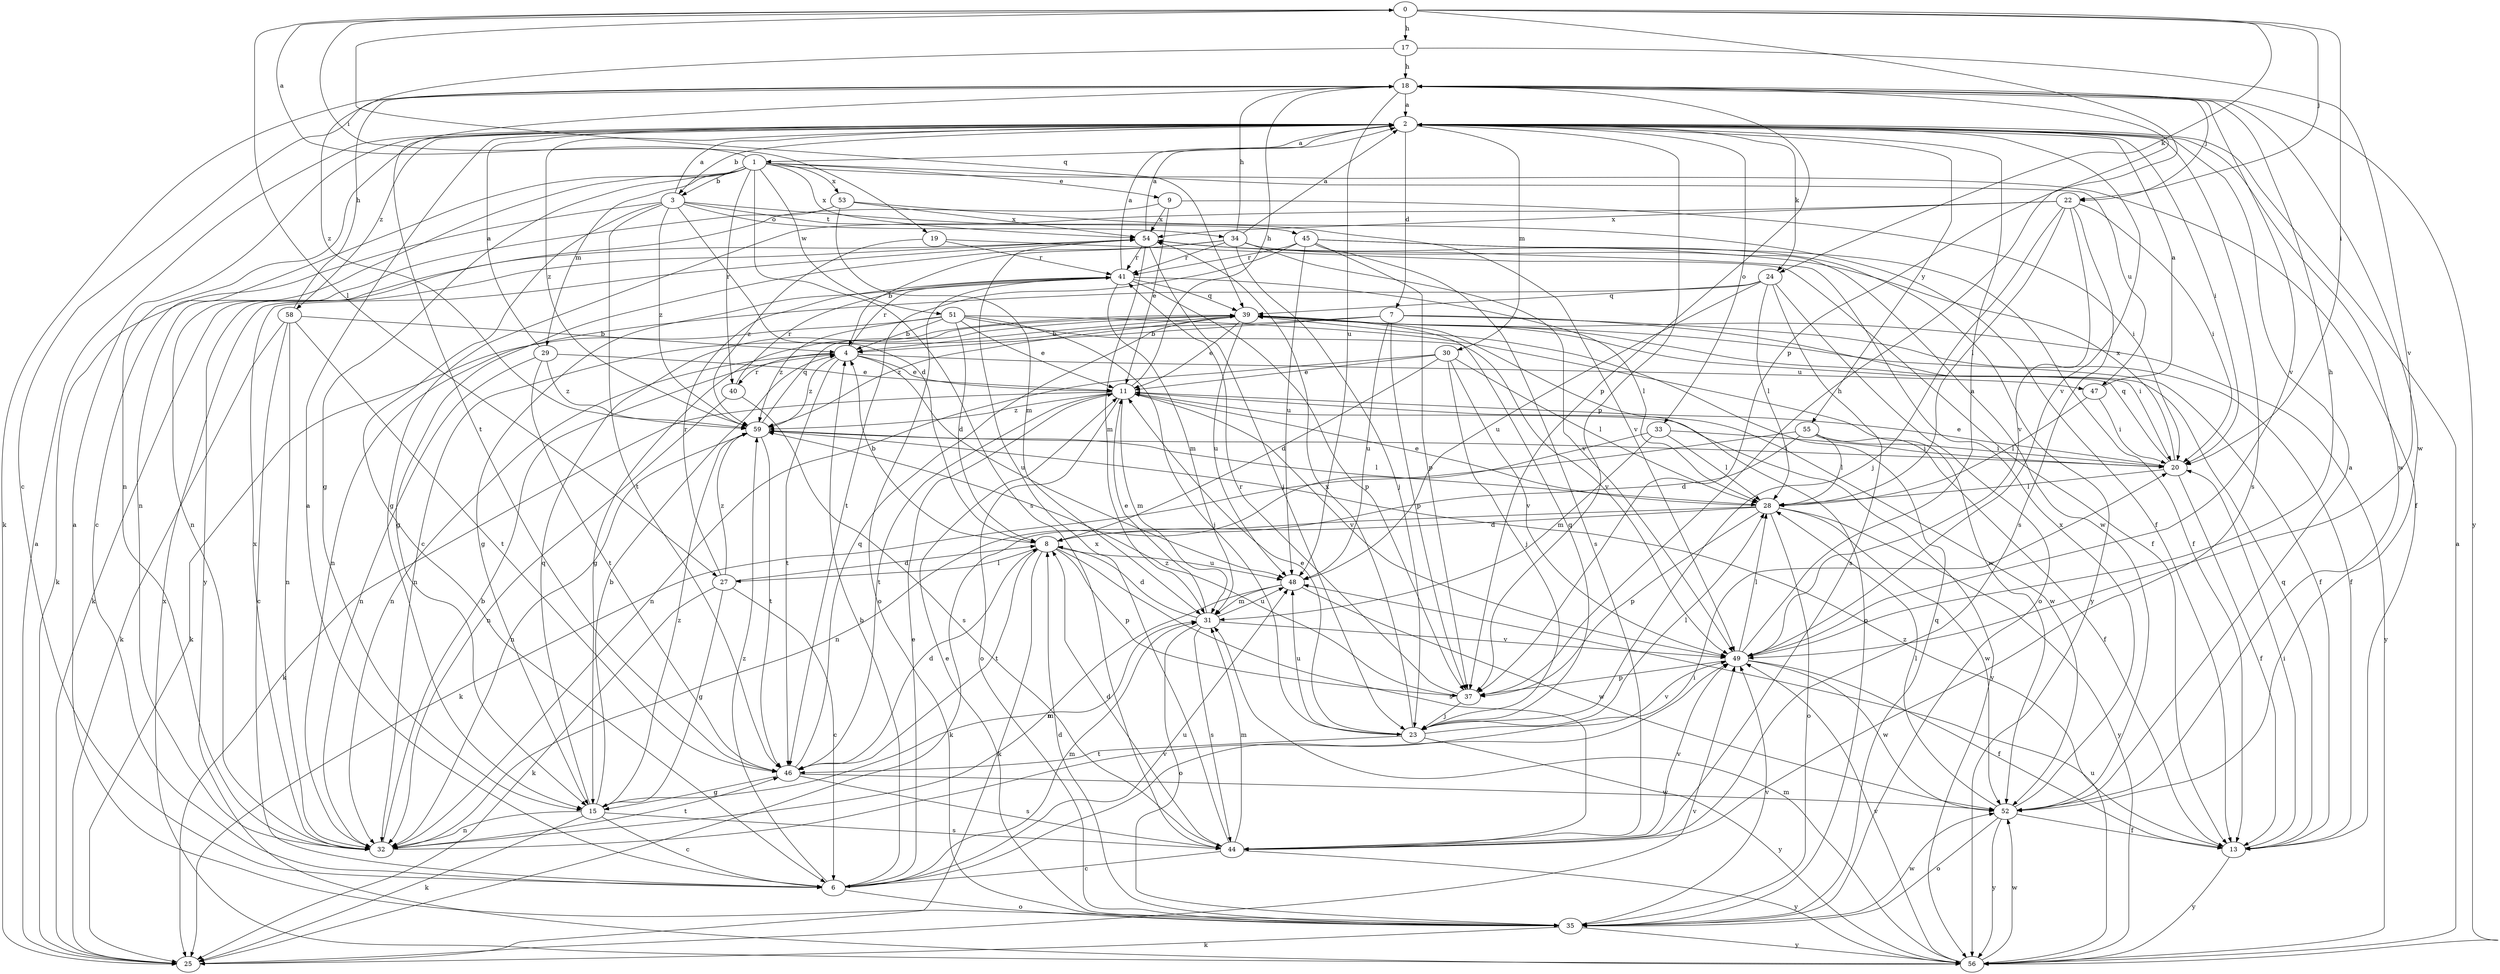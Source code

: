 strict digraph  {
0;
1;
2;
3;
4;
6;
7;
8;
9;
11;
13;
15;
17;
18;
19;
20;
22;
23;
24;
25;
27;
28;
29;
30;
31;
32;
33;
34;
35;
37;
39;
40;
41;
44;
45;
46;
47;
48;
49;
51;
52;
53;
54;
55;
56;
58;
59;
0 -> 17  [label=h];
0 -> 19  [label=i];
0 -> 20  [label=i];
0 -> 22  [label=j];
0 -> 24  [label=k];
0 -> 27  [label=l];
0 -> 37  [label=p];
0 -> 39  [label=q];
1 -> 0  [label=a];
1 -> 3  [label=b];
1 -> 6  [label=c];
1 -> 9  [label=e];
1 -> 13  [label=f];
1 -> 15  [label=g];
1 -> 29  [label=m];
1 -> 32  [label=n];
1 -> 40  [label=r];
1 -> 44  [label=s];
1 -> 47  [label=u];
1 -> 51  [label=w];
1 -> 53  [label=x];
1 -> 54  [label=x];
2 -> 1  [label=a];
2 -> 3  [label=b];
2 -> 7  [label=d];
2 -> 20  [label=i];
2 -> 24  [label=k];
2 -> 30  [label=m];
2 -> 32  [label=n];
2 -> 33  [label=o];
2 -> 37  [label=p];
2 -> 44  [label=s];
2 -> 49  [label=v];
2 -> 52  [label=w];
2 -> 55  [label=y];
2 -> 58  [label=z];
2 -> 59  [label=z];
3 -> 2  [label=a];
3 -> 6  [label=c];
3 -> 8  [label=d];
3 -> 25  [label=k];
3 -> 34  [label=o];
3 -> 45  [label=t];
3 -> 46  [label=t];
3 -> 49  [label=v];
3 -> 59  [label=z];
4 -> 11  [label=e];
4 -> 32  [label=n];
4 -> 40  [label=r];
4 -> 41  [label=r];
4 -> 46  [label=t];
4 -> 47  [label=u];
4 -> 48  [label=u];
4 -> 59  [label=z];
6 -> 2  [label=a];
6 -> 4  [label=b];
6 -> 11  [label=e];
6 -> 20  [label=i];
6 -> 31  [label=m];
6 -> 35  [label=o];
6 -> 48  [label=u];
6 -> 59  [label=z];
7 -> 4  [label=b];
7 -> 13  [label=f];
7 -> 20  [label=i];
7 -> 32  [label=n];
7 -> 37  [label=p];
7 -> 48  [label=u];
8 -> 4  [label=b];
8 -> 25  [label=k];
8 -> 27  [label=l];
8 -> 37  [label=p];
8 -> 44  [label=s];
8 -> 46  [label=t];
8 -> 48  [label=u];
9 -> 11  [label=e];
9 -> 20  [label=i];
9 -> 54  [label=x];
9 -> 56  [label=y];
11 -> 18  [label=h];
11 -> 25  [label=k];
11 -> 31  [label=m];
11 -> 35  [label=o];
11 -> 46  [label=t];
11 -> 49  [label=v];
11 -> 52  [label=w];
11 -> 56  [label=y];
11 -> 59  [label=z];
13 -> 20  [label=i];
13 -> 39  [label=q];
13 -> 56  [label=y];
13 -> 59  [label=z];
15 -> 4  [label=b];
15 -> 6  [label=c];
15 -> 25  [label=k];
15 -> 31  [label=m];
15 -> 32  [label=n];
15 -> 39  [label=q];
15 -> 44  [label=s];
15 -> 59  [label=z];
17 -> 18  [label=h];
17 -> 49  [label=v];
17 -> 59  [label=z];
18 -> 2  [label=a];
18 -> 6  [label=c];
18 -> 22  [label=j];
18 -> 25  [label=k];
18 -> 37  [label=p];
18 -> 46  [label=t];
18 -> 48  [label=u];
18 -> 49  [label=v];
18 -> 52  [label=w];
18 -> 56  [label=y];
19 -> 13  [label=f];
19 -> 41  [label=r];
19 -> 59  [label=z];
20 -> 11  [label=e];
20 -> 13  [label=f];
20 -> 28  [label=l];
20 -> 39  [label=q];
20 -> 54  [label=x];
22 -> 15  [label=g];
22 -> 20  [label=i];
22 -> 23  [label=j];
22 -> 28  [label=l];
22 -> 44  [label=s];
22 -> 49  [label=v];
22 -> 54  [label=x];
23 -> 11  [label=e];
23 -> 28  [label=l];
23 -> 39  [label=q];
23 -> 46  [label=t];
23 -> 48  [label=u];
23 -> 49  [label=v];
23 -> 54  [label=x];
23 -> 56  [label=y];
24 -> 28  [label=l];
24 -> 32  [label=n];
24 -> 35  [label=o];
24 -> 39  [label=q];
24 -> 44  [label=s];
24 -> 48  [label=u];
25 -> 2  [label=a];
25 -> 49  [label=v];
27 -> 6  [label=c];
27 -> 8  [label=d];
27 -> 15  [label=g];
27 -> 25  [label=k];
27 -> 41  [label=r];
27 -> 59  [label=z];
28 -> 8  [label=d];
28 -> 11  [label=e];
28 -> 25  [label=k];
28 -> 35  [label=o];
28 -> 37  [label=p];
28 -> 52  [label=w];
28 -> 56  [label=y];
29 -> 2  [label=a];
29 -> 11  [label=e];
29 -> 32  [label=n];
29 -> 46  [label=t];
29 -> 59  [label=z];
30 -> 8  [label=d];
30 -> 11  [label=e];
30 -> 23  [label=j];
30 -> 28  [label=l];
30 -> 32  [label=n];
30 -> 49  [label=v];
31 -> 8  [label=d];
31 -> 11  [label=e];
31 -> 35  [label=o];
31 -> 44  [label=s];
31 -> 48  [label=u];
31 -> 49  [label=v];
32 -> 4  [label=b];
32 -> 46  [label=t];
32 -> 49  [label=v];
32 -> 54  [label=x];
33 -> 20  [label=i];
33 -> 28  [label=l];
33 -> 31  [label=m];
33 -> 32  [label=n];
34 -> 2  [label=a];
34 -> 4  [label=b];
34 -> 15  [label=g];
34 -> 18  [label=h];
34 -> 23  [label=j];
34 -> 41  [label=r];
34 -> 49  [label=v];
34 -> 52  [label=w];
35 -> 2  [label=a];
35 -> 8  [label=d];
35 -> 11  [label=e];
35 -> 25  [label=k];
35 -> 39  [label=q];
35 -> 49  [label=v];
35 -> 52  [label=w];
35 -> 56  [label=y];
37 -> 18  [label=h];
37 -> 23  [label=j];
37 -> 41  [label=r];
37 -> 59  [label=z];
39 -> 4  [label=b];
39 -> 11  [label=e];
39 -> 13  [label=f];
39 -> 15  [label=g];
39 -> 35  [label=o];
39 -> 48  [label=u];
39 -> 56  [label=y];
39 -> 59  [label=z];
40 -> 32  [label=n];
40 -> 41  [label=r];
40 -> 44  [label=s];
41 -> 2  [label=a];
41 -> 15  [label=g];
41 -> 28  [label=l];
41 -> 31  [label=m];
41 -> 35  [label=o];
41 -> 37  [label=p];
41 -> 39  [label=q];
44 -> 6  [label=c];
44 -> 8  [label=d];
44 -> 31  [label=m];
44 -> 49  [label=v];
44 -> 54  [label=x];
44 -> 56  [label=y];
45 -> 13  [label=f];
45 -> 37  [label=p];
45 -> 41  [label=r];
45 -> 44  [label=s];
45 -> 46  [label=t];
45 -> 48  [label=u];
45 -> 56  [label=y];
46 -> 8  [label=d];
46 -> 15  [label=g];
46 -> 39  [label=q];
46 -> 44  [label=s];
46 -> 52  [label=w];
47 -> 2  [label=a];
47 -> 20  [label=i];
47 -> 28  [label=l];
48 -> 31  [label=m];
48 -> 32  [label=n];
48 -> 52  [label=w];
49 -> 2  [label=a];
49 -> 13  [label=f];
49 -> 18  [label=h];
49 -> 28  [label=l];
49 -> 37  [label=p];
49 -> 52  [label=w];
51 -> 4  [label=b];
51 -> 8  [label=d];
51 -> 11  [label=e];
51 -> 23  [label=j];
51 -> 25  [label=k];
51 -> 49  [label=v];
51 -> 52  [label=w];
51 -> 59  [label=z];
52 -> 2  [label=a];
52 -> 13  [label=f];
52 -> 28  [label=l];
52 -> 35  [label=o];
52 -> 54  [label=x];
52 -> 56  [label=y];
53 -> 13  [label=f];
53 -> 31  [label=m];
53 -> 32  [label=n];
53 -> 54  [label=x];
54 -> 2  [label=a];
54 -> 23  [label=j];
54 -> 25  [label=k];
54 -> 31  [label=m];
54 -> 41  [label=r];
55 -> 8  [label=d];
55 -> 13  [label=f];
55 -> 20  [label=i];
55 -> 25  [label=k];
55 -> 28  [label=l];
56 -> 2  [label=a];
56 -> 31  [label=m];
56 -> 48  [label=u];
56 -> 49  [label=v];
56 -> 52  [label=w];
56 -> 54  [label=x];
58 -> 4  [label=b];
58 -> 6  [label=c];
58 -> 18  [label=h];
58 -> 25  [label=k];
58 -> 32  [label=n];
58 -> 46  [label=t];
59 -> 20  [label=i];
59 -> 28  [label=l];
59 -> 32  [label=n];
59 -> 39  [label=q];
59 -> 46  [label=t];
}
